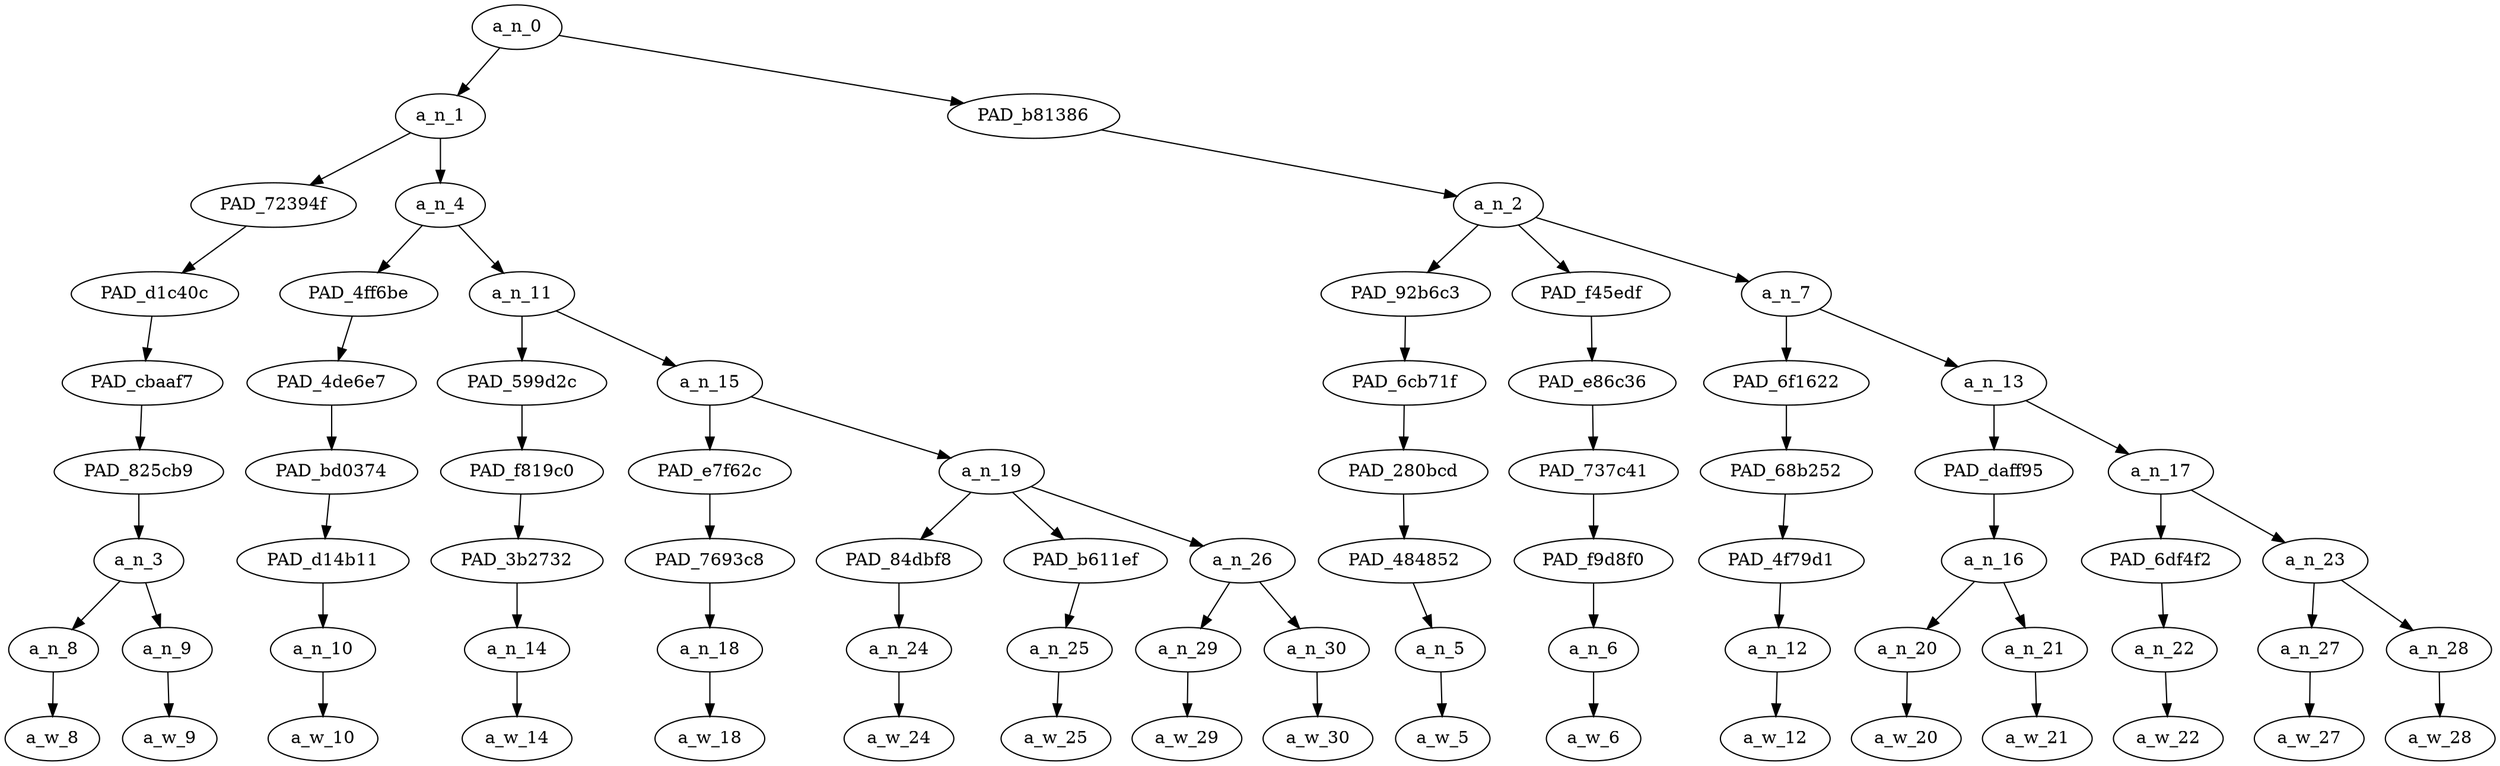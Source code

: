 strict digraph "" {
	a_n_0	[div_dir=-1,
		index=0,
		level=8,
		pos="6.098958333333333,8!",
		text_span="[0, 1, 2, 3, 4, 5, 6, 7, 8, 9, 10, 11, 12, 13, 14, 15, 16]",
		value=0.99999999];
	a_n_1	[div_dir=-1,
		index=0,
		level=7,
		pos="1.7604166666666667,7!",
		text_span="[0, 1, 2, 3, 4, 5, 6, 7, 8]",
		value=0.74454538];
	a_n_0 -> a_n_1;
	PAD_b81386	[div_dir=1,
		index=1,
		level=7,
		pos="10.4375,7!",
		text_span="[9, 10, 11, 12, 13, 14, 15, 16]",
		value=0.25539587];
	a_n_0 -> PAD_b81386;
	PAD_72394f	[div_dir=1,
		index=0,
		level=6,
		pos="0.5,6!",
		text_span="[0, 1]",
		value=0.13110997];
	a_n_1 -> PAD_72394f;
	a_n_4	[div_dir=-1,
		index=1,
		level=6,
		pos="3.0208333333333335,6!",
		text_span="[2, 3, 4, 5, 6, 7, 8]",
		value=0.61329716];
	a_n_1 -> a_n_4;
	PAD_d1c40c	[div_dir=1,
		index=0,
		level=5,
		pos="0.5,5!",
		text_span="[0, 1]",
		value=0.13110997];
	PAD_72394f -> PAD_d1c40c;
	PAD_cbaaf7	[div_dir=1,
		index=0,
		level=4,
		pos="0.5,4!",
		text_span="[0, 1]",
		value=0.13110997];
	PAD_d1c40c -> PAD_cbaaf7;
	PAD_825cb9	[div_dir=1,
		index=0,
		level=3,
		pos="0.5,3!",
		text_span="[0, 1]",
		value=0.13110997];
	PAD_cbaaf7 -> PAD_825cb9;
	a_n_3	[div_dir=1,
		index=0,
		level=2,
		pos="0.5,2!",
		text_span="[0, 1]",
		value=0.13110997];
	PAD_825cb9 -> a_n_3;
	a_n_8	[div_dir=-1,
		index=0,
		level=1,
		pos="0.0,1!",
		text_span="[0]",
		value=0.08292447];
	a_n_3 -> a_n_8;
	a_n_9	[div_dir=1,
		index=1,
		level=1,
		pos="1.0,1!",
		text_span="[1]",
		value=0.04816808];
	a_n_3 -> a_n_9;
	a_w_8	[div_dir=0,
		index=0,
		level=0,
		pos="0,0!",
		text_span="[0]",
		value=dababy];
	a_n_8 -> a_w_8;
	a_w_9	[div_dir=0,
		index=1,
		level=0,
		pos="1,0!",
		text_span="[1]",
		value=security];
	a_n_9 -> a_w_9;
	PAD_4ff6be	[div_dir=1,
		index=1,
		level=5,
		pos="2.0,5!",
		text_span="[2]",
		value=0.05990682];
	a_n_4 -> PAD_4ff6be;
	a_n_11	[div_dir=-1,
		index=2,
		level=5,
		pos="4.041666666666667,5!",
		text_span="[3, 4, 5, 6, 7, 8]",
		value=0.55319997];
	a_n_4 -> a_n_11;
	PAD_4de6e7	[div_dir=1,
		index=1,
		level=4,
		pos="2.0,4!",
		text_span="[2]",
		value=0.05990682];
	PAD_4ff6be -> PAD_4de6e7;
	PAD_bd0374	[div_dir=1,
		index=1,
		level=3,
		pos="2.0,3!",
		text_span="[2]",
		value=0.05990682];
	PAD_4de6e7 -> PAD_bd0374;
	PAD_d14b11	[div_dir=1,
		index=1,
		level=2,
		pos="2.0,2!",
		text_span="[2]",
		value=0.05990682];
	PAD_bd0374 -> PAD_d14b11;
	a_n_10	[div_dir=1,
		index=2,
		level=1,
		pos="2.0,1!",
		text_span="[2]",
		value=0.05990682];
	PAD_d14b11 -> a_n_10;
	a_w_10	[div_dir=0,
		index=2,
		level=0,
		pos="2,0!",
		text_span="[2]",
		value=explaining];
	a_n_10 -> a_w_10;
	PAD_599d2c	[div_dir=-1,
		index=2,
		level=4,
		pos="3.0,4!",
		text_span="[3]",
		value=0.04761709];
	a_n_11 -> PAD_599d2c;
	a_n_15	[div_dir=-1,
		index=3,
		level=4,
		pos="5.083333333333334,4!",
		text_span="[4, 5, 6, 7, 8]",
		value=0.50531521];
	a_n_11 -> a_n_15;
	PAD_f819c0	[div_dir=-1,
		index=2,
		level=3,
		pos="3.0,3!",
		text_span="[3]",
		value=0.04761709];
	PAD_599d2c -> PAD_f819c0;
	PAD_3b2732	[div_dir=-1,
		index=2,
		level=2,
		pos="3.0,2!",
		text_span="[3]",
		value=0.04761709];
	PAD_f819c0 -> PAD_3b2732;
	a_n_14	[div_dir=-1,
		index=3,
		level=1,
		pos="3.0,1!",
		text_span="[3]",
		value=0.04761709];
	PAD_3b2732 -> a_n_14;
	a_w_14	[div_dir=0,
		index=3,
		level=0,
		pos="3,0!",
		text_span="[3]",
		value=why];
	a_n_14 -> a_w_14;
	PAD_e7f62c	[div_dir=-1,
		index=3,
		level=3,
		pos="4.0,3!",
		text_span="[4]",
		value=0.03648272];
	a_n_15 -> PAD_e7f62c;
	a_n_19	[div_dir=-1,
		index=4,
		level=3,
		pos="6.166666666666667,3!",
		text_span="[5, 6, 7, 8]",
		value=0.46862348];
	a_n_15 -> a_n_19;
	PAD_7693c8	[div_dir=-1,
		index=3,
		level=2,
		pos="4.0,2!",
		text_span="[4]",
		value=0.03648272];
	PAD_e7f62c -> PAD_7693c8;
	a_n_18	[div_dir=-1,
		index=4,
		level=1,
		pos="4.0,1!",
		text_span="[4]",
		value=0.03648272];
	PAD_7693c8 -> a_n_18;
	a_w_18	[div_dir=0,
		index=4,
		level=0,
		pos="4,0!",
		text_span="[4]",
		value=he];
	a_n_18 -> a_w_18;
	PAD_84dbf8	[div_dir=-1,
		index=4,
		level=2,
		pos="5.0,2!",
		text_span="[5]",
		value=0.07971185];
	a_n_19 -> PAD_84dbf8;
	PAD_b611ef	[div_dir=-1,
		index=5,
		level=2,
		pos="6.0,2!",
		text_span="[6]",
		value=0.05951140];
	a_n_19 -> PAD_b611ef;
	a_n_26	[div_dir=1,
		index=6,
		level=2,
		pos="7.5,2!",
		text_span="[7, 8]",
		value=0.32922466];
	a_n_19 -> a_n_26;
	a_n_24	[div_dir=-1,
		index=5,
		level=1,
		pos="5.0,1!",
		text_span="[5]",
		value=0.07971185];
	PAD_84dbf8 -> a_n_24;
	a_w_24	[div_dir=0,
		index=5,
		level=0,
		pos="5,0!",
		text_span="[5]",
		value=knocked];
	a_n_24 -> a_w_24;
	a_n_25	[div_dir=-1,
		index=6,
		level=1,
		pos="6.0,1!",
		text_span="[6]",
		value=0.05951140];
	PAD_b611ef -> a_n_25;
	a_w_25	[div_dir=0,
		index=6,
		level=0,
		pos="6,0!",
		text_span="[6]",
		value=out];
	a_n_25 -> a_w_25;
	a_n_29	[div_dir=1,
		index=7,
		level=1,
		pos="7.0,1!",
		text_span="[7]",
		value=0.09098841];
	a_n_26 -> a_n_29;
	a_n_30	[div_dir=-1,
		index=8,
		level=1,
		pos="8.0,1!",
		text_span="[8]",
		value=0.23817176];
	a_n_26 -> a_n_30;
	a_w_29	[div_dir=0,
		index=7,
		level=0,
		pos="7,0!",
		text_span="[7]",
		value=that];
	a_n_29 -> a_w_29;
	a_w_30	[div_dir=0,
		index=8,
		level=0,
		pos="8,0!",
		text_span="[8]",
		value=dyke];
	a_n_30 -> a_w_30;
	a_n_2	[div_dir=1,
		index=2,
		level=6,
		pos="10.4375,6!",
		text_span="[9, 10, 11, 12, 13, 14, 15, 16]",
		value=0.25539587];
	PAD_b81386 -> a_n_2;
	PAD_92b6c3	[div_dir=-1,
		index=3,
		level=5,
		pos="9.0,5!",
		text_span="[9]",
		value=0.05764735];
	a_n_2 -> PAD_92b6c3;
	PAD_f45edf	[div_dir=1,
		index=4,
		level=5,
		pos="10.0,5!",
		text_span="[10]",
		value=0.02488552];
	a_n_2 -> PAD_f45edf;
	a_n_7	[div_dir=1,
		index=5,
		level=5,
		pos="12.3125,5!",
		text_span="[11, 12, 13, 14, 15, 16]",
		value=0.17279054];
	a_n_2 -> a_n_7;
	PAD_6cb71f	[div_dir=-1,
		index=4,
		level=4,
		pos="9.0,4!",
		text_span="[9]",
		value=0.05764735];
	PAD_92b6c3 -> PAD_6cb71f;
	PAD_280bcd	[div_dir=-1,
		index=5,
		level=3,
		pos="9.0,3!",
		text_span="[9]",
		value=0.05764735];
	PAD_6cb71f -> PAD_280bcd;
	PAD_484852	[div_dir=-1,
		index=7,
		level=2,
		pos="9.0,2!",
		text_span="[9]",
		value=0.05764735];
	PAD_280bcd -> PAD_484852;
	a_n_5	[div_dir=-1,
		index=9,
		level=1,
		pos="9.0,1!",
		text_span="[9]",
		value=0.05764735];
	PAD_484852 -> a_n_5;
	a_w_5	[div_dir=0,
		index=9,
		level=0,
		pos="9,0!",
		text_span="[9]",
		value=should];
	a_n_5 -> a_w_5;
	PAD_e86c36	[div_dir=1,
		index=5,
		level=4,
		pos="10.0,4!",
		text_span="[10]",
		value=0.02488552];
	PAD_f45edf -> PAD_e86c36;
	PAD_737c41	[div_dir=1,
		index=6,
		level=3,
		pos="10.0,3!",
		text_span="[10]",
		value=0.02488552];
	PAD_e86c36 -> PAD_737c41;
	PAD_f9d8f0	[div_dir=1,
		index=8,
		level=2,
		pos="10.0,2!",
		text_span="[10]",
		value=0.02488552];
	PAD_737c41 -> PAD_f9d8f0;
	a_n_6	[div_dir=1,
		index=10,
		level=1,
		pos="10.0,1!",
		text_span="[10]",
		value=0.02488552];
	PAD_f9d8f0 -> a_n_6;
	a_w_6	[div_dir=0,
		index=10,
		level=0,
		pos="10,0!",
		text_span="[10]",
		value=not];
	a_n_6 -> a_w_6;
	PAD_6f1622	[div_dir=-1,
		index=6,
		level=4,
		pos="11.0,4!",
		text_span="[11]",
		value=0.01890660];
	a_n_7 -> PAD_6f1622;
	a_n_13	[div_dir=1,
		index=7,
		level=4,
		pos="13.625,4!",
		text_span="[12, 13, 14, 15, 16]",
		value=0.15379797];
	a_n_7 -> a_n_13;
	PAD_68b252	[div_dir=-1,
		index=7,
		level=3,
		pos="11.0,3!",
		text_span="[11]",
		value=0.01890660];
	PAD_6f1622 -> PAD_68b252;
	PAD_4f79d1	[div_dir=-1,
		index=9,
		level=2,
		pos="11.0,2!",
		text_span="[11]",
		value=0.01890660];
	PAD_68b252 -> PAD_4f79d1;
	a_n_12	[div_dir=-1,
		index=11,
		level=1,
		pos="11.0,1!",
		text_span="[11]",
		value=0.01890660];
	PAD_4f79d1 -> a_n_12;
	a_w_12	[div_dir=0,
		index=11,
		level=0,
		pos="11,0!",
		text_span="[11]",
		value=be];
	a_n_12 -> a_w_12;
	PAD_daff95	[div_dir=1,
		index=8,
		level=3,
		pos="12.5,3!",
		text_span="[12, 13]",
		value=0.07985558];
	a_n_13 -> PAD_daff95;
	a_n_17	[div_dir=1,
		index=9,
		level=3,
		pos="14.75,3!",
		text_span="[14, 15, 16]",
		value=0.07383329];
	a_n_13 -> a_n_17;
	a_n_16	[div_dir=1,
		index=10,
		level=2,
		pos="12.5,2!",
		text_span="[12, 13]",
		value=0.07985558];
	PAD_daff95 -> a_n_16;
	a_n_20	[div_dir=-1,
		index=12,
		level=1,
		pos="12.0,1!",
		text_span="[12]",
		value=0.01906293];
	a_n_16 -> a_n_20;
	a_n_21	[div_dir=1,
		index=13,
		level=1,
		pos="13.0,1!",
		text_span="[13]",
		value=0.06074480];
	a_n_16 -> a_n_21;
	a_w_20	[div_dir=0,
		index=12,
		level=0,
		pos="12,0!",
		text_span="[12]",
		value=as];
	a_n_20 -> a_w_20;
	a_w_21	[div_dir=0,
		index=13,
		level=0,
		pos="13,0!",
		text_span="[13]",
		value=funny];
	a_n_21 -> a_w_21;
	PAD_6df4f2	[div_dir=1,
		index=11,
		level=2,
		pos="14.0,2!",
		text_span="[14]",
		value=0.01802882];
	a_n_17 -> PAD_6df4f2;
	a_n_23	[div_dir=1,
		index=12,
		level=2,
		pos="15.5,2!",
		text_span="[15, 16]",
		value=0.05570272];
	a_n_17 -> a_n_23;
	a_n_22	[div_dir=1,
		index=14,
		level=1,
		pos="14.0,1!",
		text_span="[14]",
		value=0.01802882];
	PAD_6df4f2 -> a_n_22;
	a_w_22	[div_dir=0,
		index=14,
		level=0,
		pos="14,0!",
		text_span="[14]",
		value=as1];
	a_n_22 -> a_w_22;
	a_n_27	[div_dir=-1,
		index=15,
		level=1,
		pos="15.0,1!",
		text_span="[15]",
		value=0.02160219];
	a_n_23 -> a_n_27;
	a_n_28	[div_dir=1,
		index=16,
		level=1,
		pos="16.0,1!",
		text_span="[16]",
		value=0.03399267];
	a_n_23 -> a_n_28;
	a_w_27	[div_dir=0,
		index=15,
		level=0,
		pos="15,0!",
		text_span="[15]",
		value=it];
	a_n_27 -> a_w_27;
	a_w_28	[div_dir=0,
		index=16,
		level=0,
		pos="16,0!",
		text_span="[16]",
		value=is];
	a_n_28 -> a_w_28;
}
